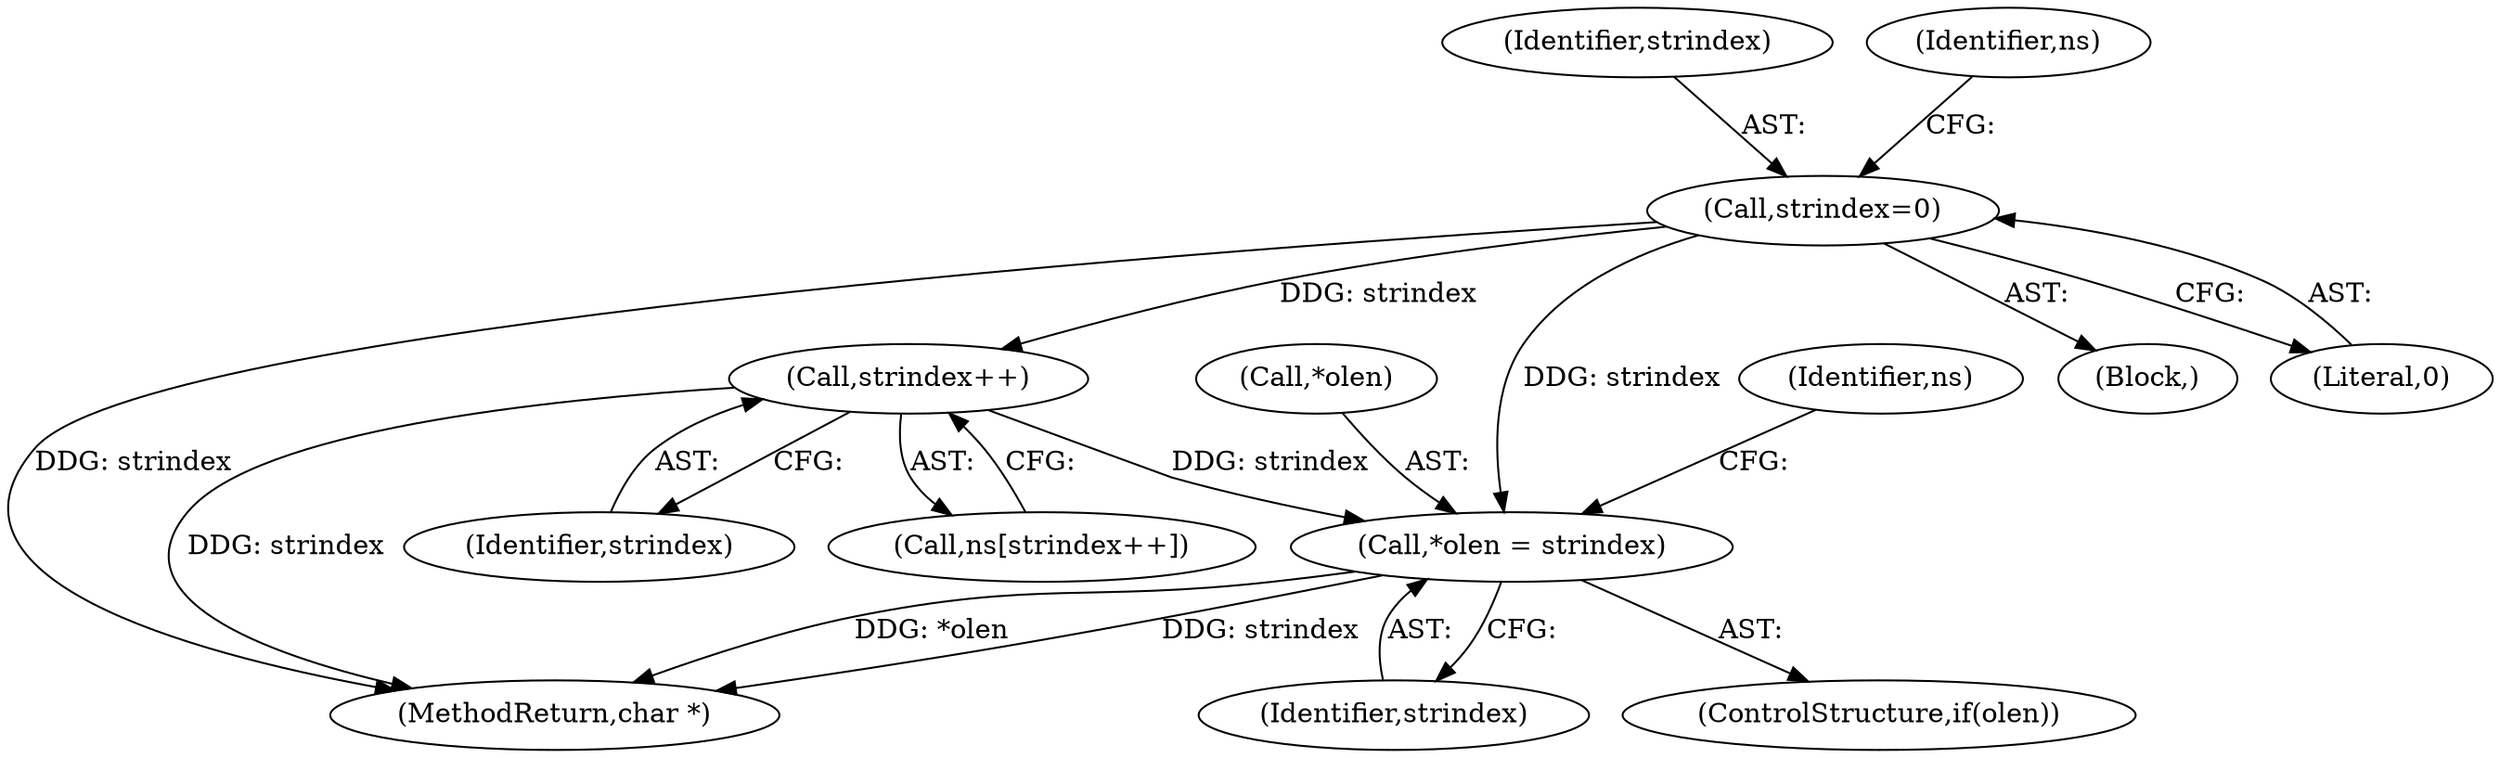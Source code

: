 digraph "1_curl_75ca568fa1c19de4c5358fed246686de8467c238_0@pointer" {
"1000232" [label="(Call,*olen = strindex)"];
"1000220" [label="(Call,strindex++)"];
"1000130" [label="(Call,strindex=0)"];
"1000237" [label="(Identifier,ns)"];
"1000131" [label="(Identifier,strindex)"];
"1000130" [label="(Call,strindex=0)"];
"1000110" [label="(Block,)"];
"1000221" [label="(Identifier,strindex)"];
"1000235" [label="(Identifier,strindex)"];
"1000220" [label="(Call,strindex++)"];
"1000132" [label="(Literal,0)"];
"1000230" [label="(ControlStructure,if(olen))"];
"1000232" [label="(Call,*olen = strindex)"];
"1000137" [label="(Identifier,ns)"];
"1000238" [label="(MethodReturn,char *)"];
"1000218" [label="(Call,ns[strindex++])"];
"1000233" [label="(Call,*olen)"];
"1000232" -> "1000230"  [label="AST: "];
"1000232" -> "1000235"  [label="CFG: "];
"1000233" -> "1000232"  [label="AST: "];
"1000235" -> "1000232"  [label="AST: "];
"1000237" -> "1000232"  [label="CFG: "];
"1000232" -> "1000238"  [label="DDG: *olen"];
"1000232" -> "1000238"  [label="DDG: strindex"];
"1000220" -> "1000232"  [label="DDG: strindex"];
"1000130" -> "1000232"  [label="DDG: strindex"];
"1000220" -> "1000218"  [label="AST: "];
"1000220" -> "1000221"  [label="CFG: "];
"1000221" -> "1000220"  [label="AST: "];
"1000218" -> "1000220"  [label="CFG: "];
"1000220" -> "1000238"  [label="DDG: strindex"];
"1000130" -> "1000220"  [label="DDG: strindex"];
"1000130" -> "1000110"  [label="AST: "];
"1000130" -> "1000132"  [label="CFG: "];
"1000131" -> "1000130"  [label="AST: "];
"1000132" -> "1000130"  [label="AST: "];
"1000137" -> "1000130"  [label="CFG: "];
"1000130" -> "1000238"  [label="DDG: strindex"];
}
